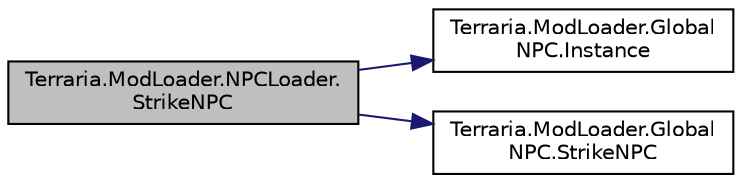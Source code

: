digraph "Terraria.ModLoader.NPCLoader.StrikeNPC"
{
  edge [fontname="Helvetica",fontsize="10",labelfontname="Helvetica",labelfontsize="10"];
  node [fontname="Helvetica",fontsize="10",shape=record];
  rankdir="LR";
  Node267 [label="Terraria.ModLoader.NPCLoader.\lStrikeNPC",height=0.2,width=0.4,color="black", fillcolor="grey75", style="filled", fontcolor="black"];
  Node267 -> Node268 [color="midnightblue",fontsize="10",style="solid",fontname="Helvetica"];
  Node268 [label="Terraria.ModLoader.Global\lNPC.Instance",height=0.2,width=0.4,color="black", fillcolor="white", style="filled",URL="$class_terraria_1_1_mod_loader_1_1_global_n_p_c.html#a864f48a10f6273f77c6a089b9baa8e4c"];
  Node267 -> Node269 [color="midnightblue",fontsize="10",style="solid",fontname="Helvetica"];
  Node269 [label="Terraria.ModLoader.Global\lNPC.StrikeNPC",height=0.2,width=0.4,color="black", fillcolor="white", style="filled",URL="$class_terraria_1_1_mod_loader_1_1_global_n_p_c.html#a5a527b7768ad2c08ebd32acfad192a5f",tooltip="Allows you to use a custom damage formula for when an NPC takes damage from any source. For example, you can change the way defense works or use a different crit multiplier. Return false to stop the game from running the vanilla damage formula; returns true by default. "];
}

